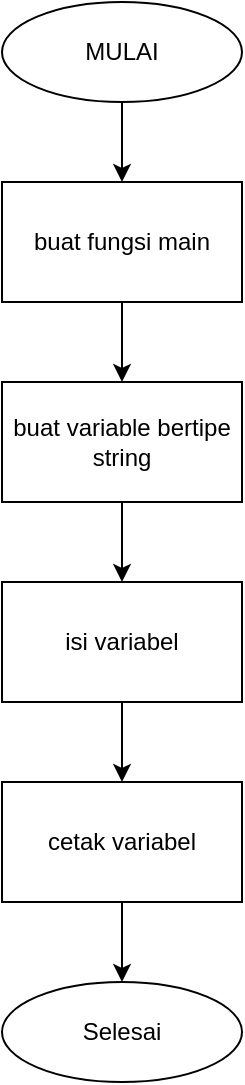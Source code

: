 <mxfile version="13.11.0" type="github">
  <diagram id="t4nTHuj0nMW5yGdybwuq" name="Page-1">
    <mxGraphModel dx="796" dy="492" grid="1" gridSize="10" guides="1" tooltips="1" connect="1" arrows="1" fold="1" page="1" pageScale="1" pageWidth="850" pageHeight="1100" math="0" shadow="0">
      <root>
        <mxCell id="0" />
        <mxCell id="1" parent="0" />
        <mxCell id="FTYllLZMI1tdUUeNBKAH-6" value="" style="edgeStyle=orthogonalEdgeStyle;rounded=0;orthogonalLoop=1;jettySize=auto;html=1;" edge="1" parent="1" source="FTYllLZMI1tdUUeNBKAH-1" target="FTYllLZMI1tdUUeNBKAH-2">
          <mxGeometry relative="1" as="geometry" />
        </mxCell>
        <mxCell id="FTYllLZMI1tdUUeNBKAH-1" value="MULAI" style="ellipse;whiteSpace=wrap;html=1;" vertex="1" parent="1">
          <mxGeometry x="190" y="20" width="120" height="50" as="geometry" />
        </mxCell>
        <mxCell id="FTYllLZMI1tdUUeNBKAH-7" value="" style="edgeStyle=orthogonalEdgeStyle;rounded=0;orthogonalLoop=1;jettySize=auto;html=1;" edge="1" parent="1" source="FTYllLZMI1tdUUeNBKAH-2" target="FTYllLZMI1tdUUeNBKAH-3">
          <mxGeometry relative="1" as="geometry" />
        </mxCell>
        <mxCell id="FTYllLZMI1tdUUeNBKAH-2" value="buat fungsi main" style="rounded=0;whiteSpace=wrap;html=1;" vertex="1" parent="1">
          <mxGeometry x="190" y="110" width="120" height="60" as="geometry" />
        </mxCell>
        <mxCell id="FTYllLZMI1tdUUeNBKAH-8" value="" style="edgeStyle=orthogonalEdgeStyle;rounded=0;orthogonalLoop=1;jettySize=auto;html=1;" edge="1" parent="1" source="FTYllLZMI1tdUUeNBKAH-3" target="FTYllLZMI1tdUUeNBKAH-4">
          <mxGeometry relative="1" as="geometry" />
        </mxCell>
        <mxCell id="FTYllLZMI1tdUUeNBKAH-3" value="buat variable bertipe string" style="rounded=0;whiteSpace=wrap;html=1;" vertex="1" parent="1">
          <mxGeometry x="190" y="210" width="120" height="60" as="geometry" />
        </mxCell>
        <mxCell id="FTYllLZMI1tdUUeNBKAH-9" value="" style="edgeStyle=orthogonalEdgeStyle;rounded=0;orthogonalLoop=1;jettySize=auto;html=1;" edge="1" parent="1" source="FTYllLZMI1tdUUeNBKAH-4" target="FTYllLZMI1tdUUeNBKAH-5">
          <mxGeometry relative="1" as="geometry" />
        </mxCell>
        <mxCell id="FTYllLZMI1tdUUeNBKAH-4" value="isi variabel" style="rounded=0;whiteSpace=wrap;html=1;" vertex="1" parent="1">
          <mxGeometry x="190" y="310" width="120" height="60" as="geometry" />
        </mxCell>
        <mxCell id="FTYllLZMI1tdUUeNBKAH-11" value="" style="edgeStyle=orthogonalEdgeStyle;rounded=0;orthogonalLoop=1;jettySize=auto;html=1;" edge="1" parent="1" source="FTYllLZMI1tdUUeNBKAH-5" target="FTYllLZMI1tdUUeNBKAH-10">
          <mxGeometry relative="1" as="geometry" />
        </mxCell>
        <mxCell id="FTYllLZMI1tdUUeNBKAH-5" value="cetak variabel" style="rounded=0;whiteSpace=wrap;html=1;" vertex="1" parent="1">
          <mxGeometry x="190" y="410" width="120" height="60" as="geometry" />
        </mxCell>
        <mxCell id="FTYllLZMI1tdUUeNBKAH-10" value="Selesai" style="ellipse;whiteSpace=wrap;html=1;" vertex="1" parent="1">
          <mxGeometry x="190" y="510" width="120" height="50" as="geometry" />
        </mxCell>
      </root>
    </mxGraphModel>
  </diagram>
</mxfile>
